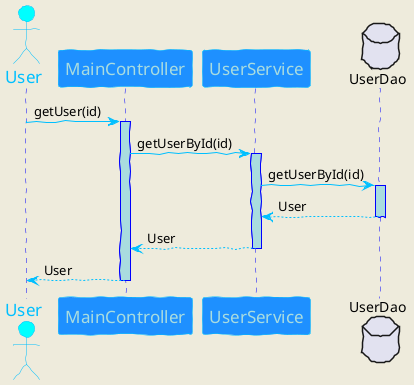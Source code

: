@startuml

skinparam backgroundColor #EEEBDC
skinparam handwritten true

skinparam sequence {
	ArrowColor DeepSkyBlue
	ActorBorderColor DeepSkyBlue
	LifeLineBorderColor blue
	LifeLineBackgroundColor #A9DCDF
	
	ParticipantBorderColor DeepSkyBlue
	ParticipantBackgroundColor DodgerBlue
	ParticipantFontName Impact
	ParticipantFontSize 17
	ParticipantFontColor #A9DCDF
	
	ActorBackgroundColor aqua
	ActorFontColor DeepSkyBlue
	ActorFontSize 17
	ActorFontName Aapex
}

actor User as u
participant "MainController" as a
participant "UserService" as b

database UserDao as d1


u -> a : getUser(id)
activate a
a->b:getUserById(id)
activate b

b->d1:getUserById(id)
activate d1
d1-->b:User
deactivate d1

b-->a: User
deactivate b


a-->u:User
deactivate a


@enduml